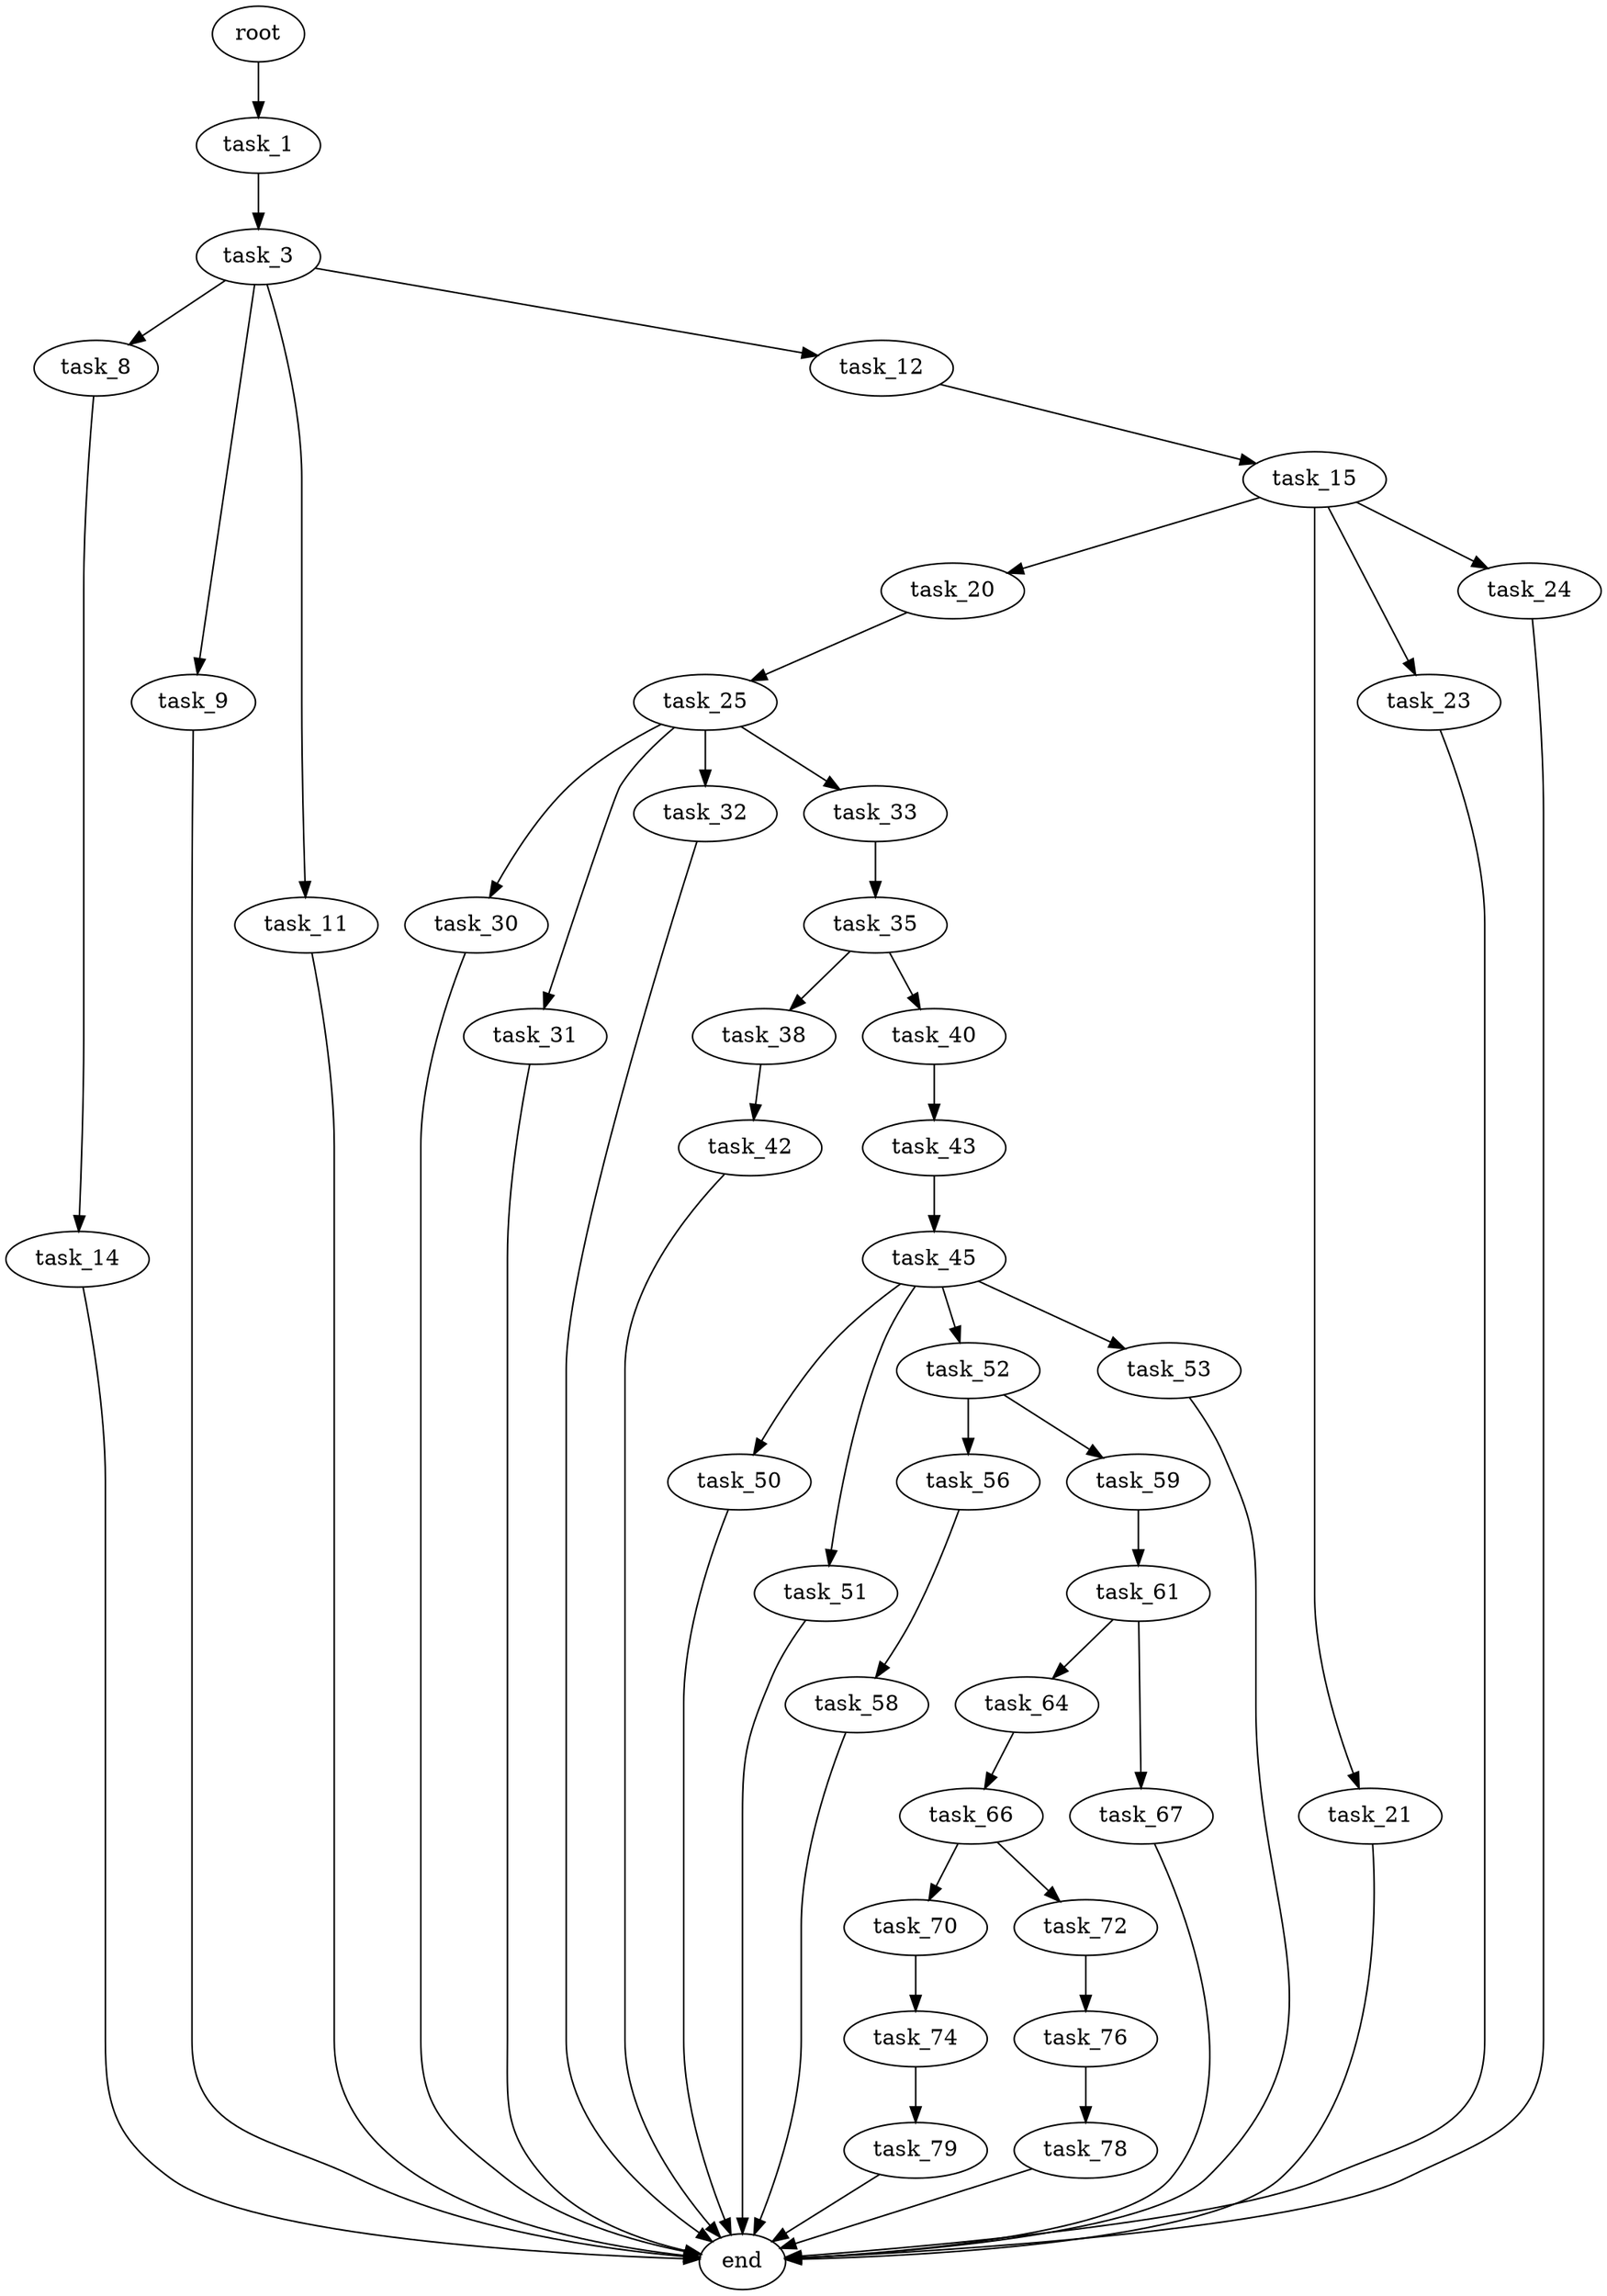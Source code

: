digraph G {
  root [size="0.000000"];
  task_1 [size="73065336311.000000"];
  task_3 [size="277606167510.000000"];
  task_8 [size="1243745154.000000"];
  task_9 [size="782757789696.000000"];
  task_11 [size="1073741824000.000000"];
  task_12 [size="321432653939.000000"];
  task_14 [size="220100330674.000000"];
  end [size="0.000000"];
  task_15 [size="21155345348.000000"];
  task_20 [size="8498145181.000000"];
  task_21 [size="276433509083.000000"];
  task_23 [size="68719476736.000000"];
  task_24 [size="1321820692.000000"];
  task_25 [size="14984158316.000000"];
  task_30 [size="610193349358.000000"];
  task_31 [size="231928233984.000000"];
  task_32 [size="22344713801.000000"];
  task_33 [size="289700584.000000"];
  task_35 [size="195341168197.000000"];
  task_38 [size="231928233984.000000"];
  task_40 [size="77532106754.000000"];
  task_42 [size="3987957933.000000"];
  task_43 [size="549755813888.000000"];
  task_45 [size="28991029248.000000"];
  task_50 [size="8589934592.000000"];
  task_51 [size="14760911386.000000"];
  task_52 [size="94739858496.000000"];
  task_53 [size="16125357302.000000"];
  task_56 [size="9913693131.000000"];
  task_59 [size="662448642893.000000"];
  task_58 [size="231928233984.000000"];
  task_61 [size="1136628350894.000000"];
  task_64 [size="17332815148.000000"];
  task_67 [size="749890667084.000000"];
  task_66 [size="65536575868.000000"];
  task_70 [size="8589934592.000000"];
  task_72 [size="7102501121.000000"];
  task_74 [size="6497297648.000000"];
  task_76 [size="782757789696.000000"];
  task_79 [size="782757789696.000000"];
  task_78 [size="25718898966.000000"];

  root -> task_1 [size="1.000000"];
  task_1 -> task_3 [size="75497472.000000"];
  task_3 -> task_8 [size="301989888.000000"];
  task_3 -> task_9 [size="301989888.000000"];
  task_3 -> task_11 [size="301989888.000000"];
  task_3 -> task_12 [size="301989888.000000"];
  task_8 -> task_14 [size="134217728.000000"];
  task_9 -> end [size="1.000000"];
  task_11 -> end [size="1.000000"];
  task_12 -> task_15 [size="411041792.000000"];
  task_14 -> end [size="1.000000"];
  task_15 -> task_20 [size="536870912.000000"];
  task_15 -> task_21 [size="536870912.000000"];
  task_15 -> task_23 [size="536870912.000000"];
  task_15 -> task_24 [size="536870912.000000"];
  task_20 -> task_25 [size="134217728.000000"];
  task_21 -> end [size="1.000000"];
  task_23 -> end [size="1.000000"];
  task_24 -> end [size="1.000000"];
  task_25 -> task_30 [size="301989888.000000"];
  task_25 -> task_31 [size="301989888.000000"];
  task_25 -> task_32 [size="301989888.000000"];
  task_25 -> task_33 [size="301989888.000000"];
  task_30 -> end [size="1.000000"];
  task_31 -> end [size="1.000000"];
  task_32 -> end [size="1.000000"];
  task_33 -> task_35 [size="33554432.000000"];
  task_35 -> task_38 [size="209715200.000000"];
  task_35 -> task_40 [size="209715200.000000"];
  task_38 -> task_42 [size="301989888.000000"];
  task_40 -> task_43 [size="75497472.000000"];
  task_42 -> end [size="1.000000"];
  task_43 -> task_45 [size="536870912.000000"];
  task_45 -> task_50 [size="75497472.000000"];
  task_45 -> task_51 [size="75497472.000000"];
  task_45 -> task_52 [size="75497472.000000"];
  task_45 -> task_53 [size="75497472.000000"];
  task_50 -> end [size="1.000000"];
  task_51 -> end [size="1.000000"];
  task_52 -> task_56 [size="134217728.000000"];
  task_52 -> task_59 [size="134217728.000000"];
  task_53 -> end [size="1.000000"];
  task_56 -> task_58 [size="679477248.000000"];
  task_59 -> task_61 [size="679477248.000000"];
  task_58 -> end [size="1.000000"];
  task_61 -> task_64 [size="679477248.000000"];
  task_61 -> task_67 [size="679477248.000000"];
  task_64 -> task_66 [size="75497472.000000"];
  task_67 -> end [size="1.000000"];
  task_66 -> task_70 [size="75497472.000000"];
  task_66 -> task_72 [size="75497472.000000"];
  task_70 -> task_74 [size="33554432.000000"];
  task_72 -> task_76 [size="301989888.000000"];
  task_74 -> task_79 [size="209715200.000000"];
  task_76 -> task_78 [size="679477248.000000"];
  task_79 -> end [size="1.000000"];
  task_78 -> end [size="1.000000"];
}
